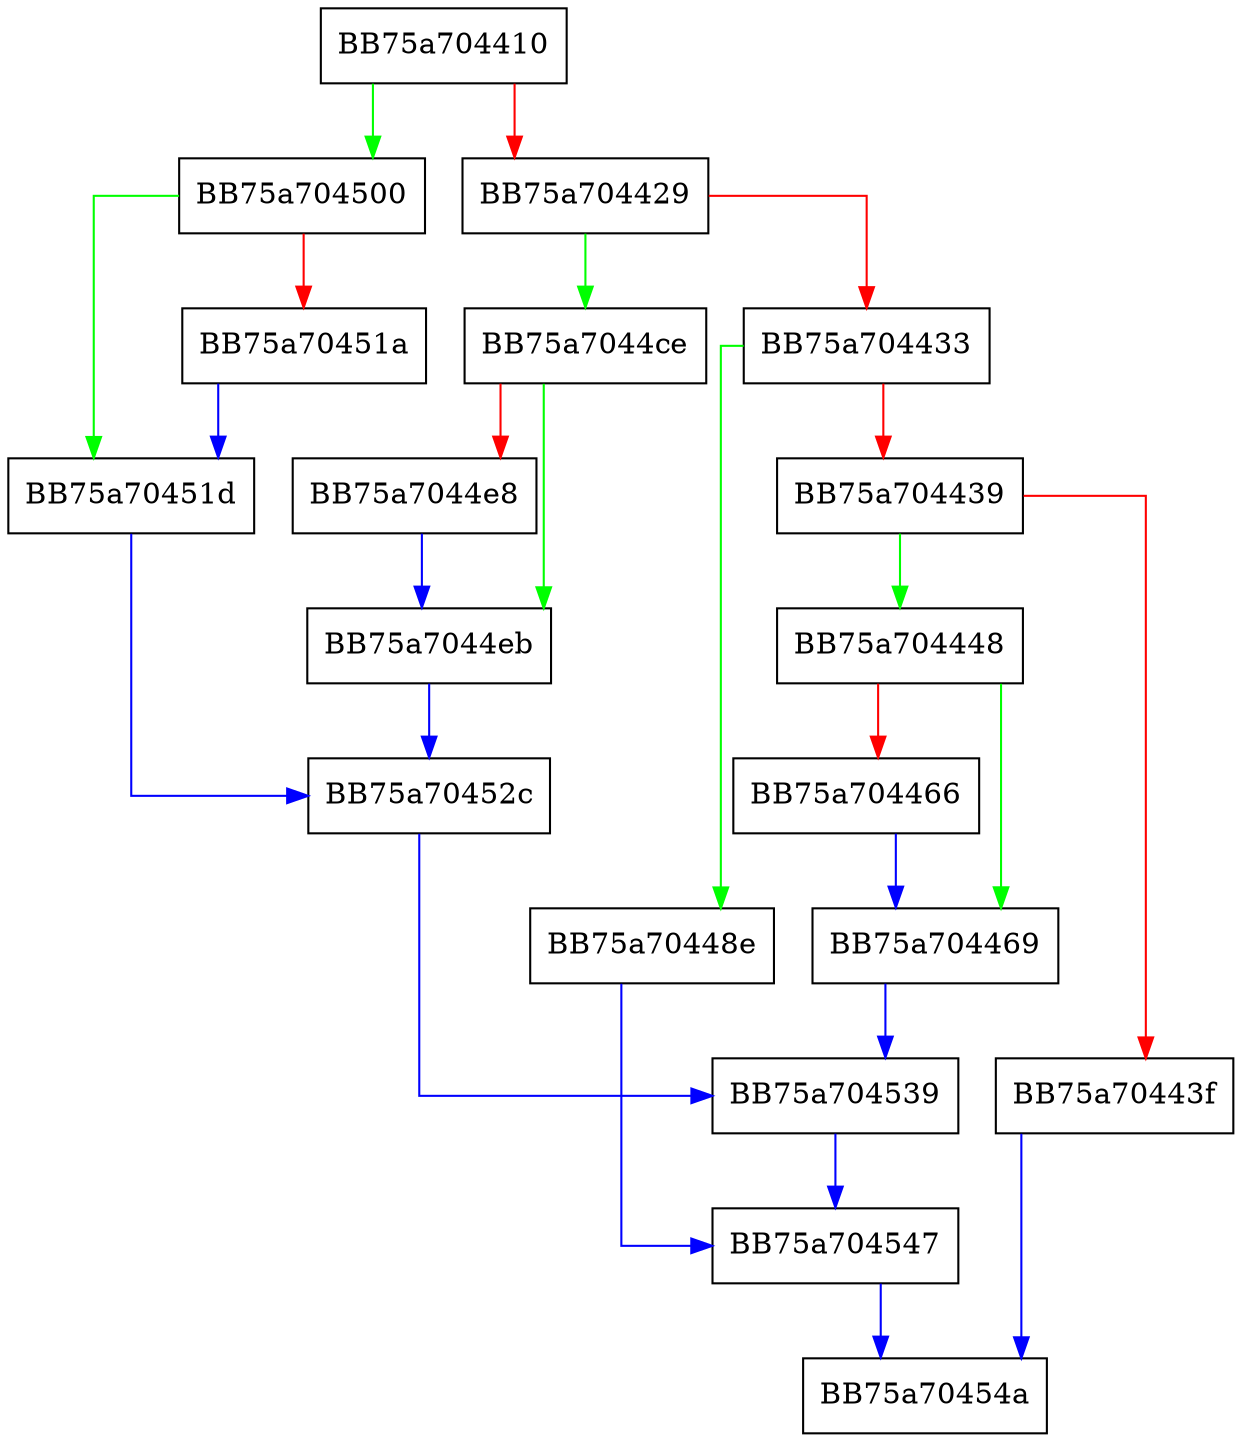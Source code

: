 digraph GetQuery {
  node [shape="box"];
  graph [splines=ortho];
  BB75a704410 -> BB75a704500 [color="green"];
  BB75a704410 -> BB75a704429 [color="red"];
  BB75a704429 -> BB75a7044ce [color="green"];
  BB75a704429 -> BB75a704433 [color="red"];
  BB75a704433 -> BB75a70448e [color="green"];
  BB75a704433 -> BB75a704439 [color="red"];
  BB75a704439 -> BB75a704448 [color="green"];
  BB75a704439 -> BB75a70443f [color="red"];
  BB75a70443f -> BB75a70454a [color="blue"];
  BB75a704448 -> BB75a704469 [color="green"];
  BB75a704448 -> BB75a704466 [color="red"];
  BB75a704466 -> BB75a704469 [color="blue"];
  BB75a704469 -> BB75a704539 [color="blue"];
  BB75a70448e -> BB75a704547 [color="blue"];
  BB75a7044ce -> BB75a7044eb [color="green"];
  BB75a7044ce -> BB75a7044e8 [color="red"];
  BB75a7044e8 -> BB75a7044eb [color="blue"];
  BB75a7044eb -> BB75a70452c [color="blue"];
  BB75a704500 -> BB75a70451d [color="green"];
  BB75a704500 -> BB75a70451a [color="red"];
  BB75a70451a -> BB75a70451d [color="blue"];
  BB75a70451d -> BB75a70452c [color="blue"];
  BB75a70452c -> BB75a704539 [color="blue"];
  BB75a704539 -> BB75a704547 [color="blue"];
  BB75a704547 -> BB75a70454a [color="blue"];
}